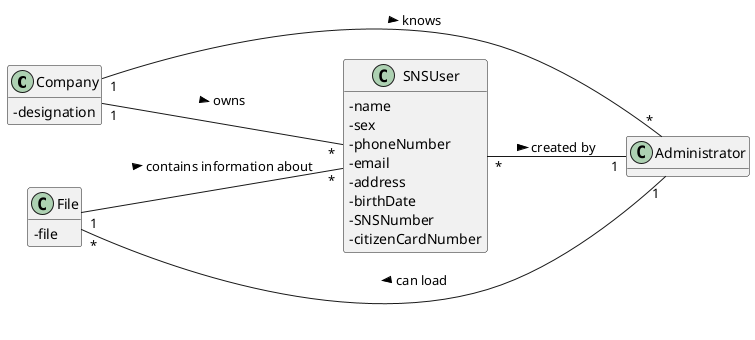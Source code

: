 @startuml
hide methods
left to right direction
skinparam classAttributeIconSize 0

class Company {
    -designation
}

class Administrator {
}

class SNSUser {
    -name
    -sex
    -phoneNumber
    -email
    -address
    -birthDate
    -SNSNumber
    -citizenCardNumber
}

class File {
    -file
}

'------------ Relations ------------
Company "1" -- "*" SNSUser : owns >
SNSUser "*" -- "1" Administrator: created by >
Company "1" -- "*" Administrator : knows >
File "*" -- "1" Administrator : can load <
File "1" -- "*" SNSUser : contains information about >

@enduml